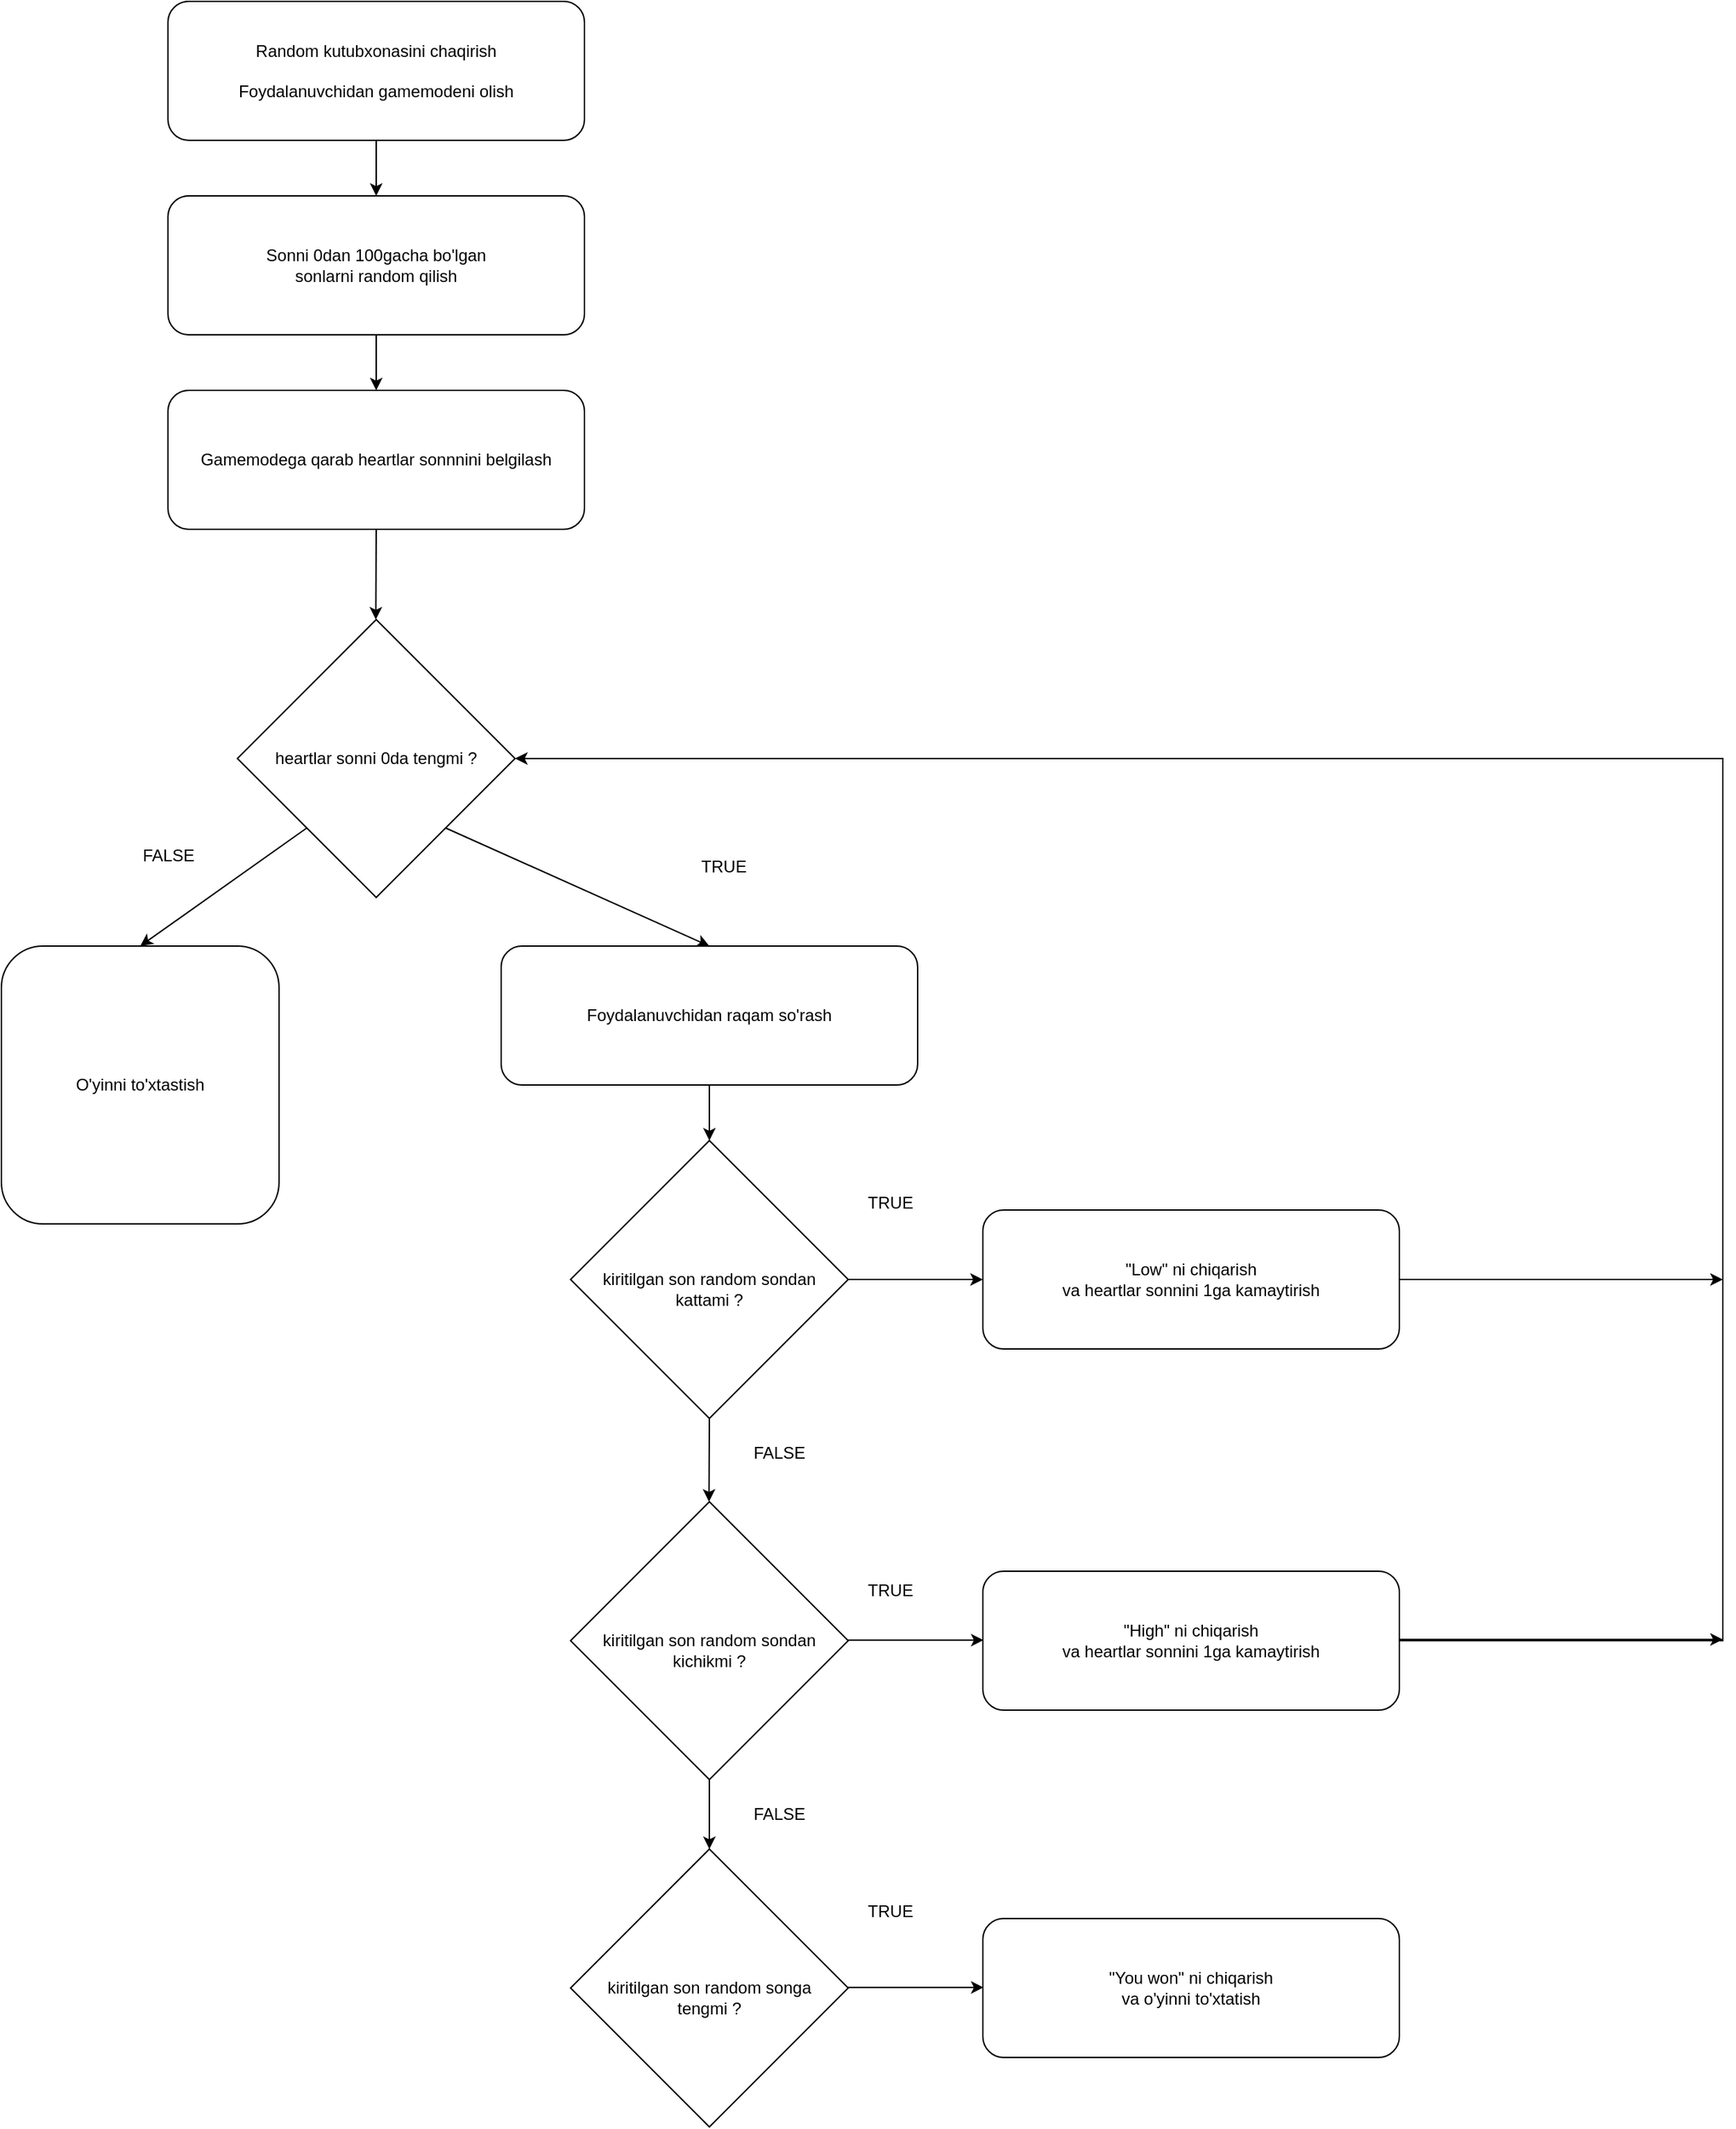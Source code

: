 <mxfile version="23.1.5" type="github">
  <diagram id="C5RBs43oDa-KdzZeNtuy" name="Page-1">
    <mxGraphModel dx="1400" dy="707" grid="1" gridSize="10" guides="1" tooltips="1" connect="1" arrows="1" fold="1" page="1" pageScale="1" pageWidth="827" pageHeight="1169" math="0" shadow="0">
      <root>
        <mxCell id="WIyWlLk6GJQsqaUBKTNV-0" />
        <mxCell id="WIyWlLk6GJQsqaUBKTNV-1" parent="WIyWlLk6GJQsqaUBKTNV-0" />
        <mxCell id="MHU4kRLM9bzFtjRCCSRE-0" value="Random kutubxonasini chaqirish&lt;br&gt;&lt;br&gt;Foydalanuvchidan gamemodeni olish" style="rounded=1;whiteSpace=wrap;html=1;" parent="WIyWlLk6GJQsqaUBKTNV-1" vertex="1">
          <mxGeometry x="240" y="40" width="300" height="100" as="geometry" />
        </mxCell>
        <mxCell id="MHU4kRLM9bzFtjRCCSRE-1" value="Gamemodega qarab heartlar sonnnini belgilash" style="rounded=1;whiteSpace=wrap;html=1;" parent="WIyWlLk6GJQsqaUBKTNV-1" vertex="1">
          <mxGeometry x="240" y="320" width="300" height="100" as="geometry" />
        </mxCell>
        <mxCell id="MHU4kRLM9bzFtjRCCSRE-3" value="Sonni 0dan 100gacha bo&#39;lgan&lt;br&gt;sonlarni&amp;nbsp;random qilish" style="rounded=1;whiteSpace=wrap;html=1;" parent="WIyWlLk6GJQsqaUBKTNV-1" vertex="1">
          <mxGeometry x="240" y="180" width="300" height="100" as="geometry" />
        </mxCell>
        <mxCell id="MHU4kRLM9bzFtjRCCSRE-4" value="heartlar sonni 0da tengmi ?" style="rhombus;whiteSpace=wrap;html=1;" parent="WIyWlLk6GJQsqaUBKTNV-1" vertex="1">
          <mxGeometry x="290" y="485" width="200" height="200" as="geometry" />
        </mxCell>
        <mxCell id="AU5U2urCdwb4kxW75dGj-0" value="O&#39;yinni to&#39;xtastish" style="rounded=1;whiteSpace=wrap;html=1;" vertex="1" parent="WIyWlLk6GJQsqaUBKTNV-1">
          <mxGeometry x="120" y="720" width="200" height="200" as="geometry" />
        </mxCell>
        <mxCell id="AU5U2urCdwb4kxW75dGj-1" value="Foydalanuvchidan raqam so&#39;rash" style="rounded=1;whiteSpace=wrap;html=1;" vertex="1" parent="WIyWlLk6GJQsqaUBKTNV-1">
          <mxGeometry x="480" y="720" width="300" height="100" as="geometry" />
        </mxCell>
        <mxCell id="AU5U2urCdwb4kxW75dGj-4" value="&lt;br&gt;kiritilgan son random sondan&lt;br&gt;kattami ?" style="rhombus;whiteSpace=wrap;html=1;" vertex="1" parent="WIyWlLk6GJQsqaUBKTNV-1">
          <mxGeometry x="530" y="860" width="200" height="200" as="geometry" />
        </mxCell>
        <mxCell id="AU5U2urCdwb4kxW75dGj-5" value="&lt;br&gt;kiritilgan son random songa&lt;br&gt;tengmi ?" style="rhombus;whiteSpace=wrap;html=1;" vertex="1" parent="WIyWlLk6GJQsqaUBKTNV-1">
          <mxGeometry x="530" y="1370" width="200" height="200" as="geometry" />
        </mxCell>
        <mxCell id="AU5U2urCdwb4kxW75dGj-6" value="&lt;br&gt;kiritilgan son random sondan kichikmi ?" style="rhombus;whiteSpace=wrap;html=1;" vertex="1" parent="WIyWlLk6GJQsqaUBKTNV-1">
          <mxGeometry x="530" y="1120" width="200" height="200" as="geometry" />
        </mxCell>
        <mxCell id="AU5U2urCdwb4kxW75dGj-8" value="&quot;Low&quot; ni chiqarish&lt;br&gt;va heartlar sonnini 1ga kamaytirish" style="rounded=1;whiteSpace=wrap;html=1;" vertex="1" parent="WIyWlLk6GJQsqaUBKTNV-1">
          <mxGeometry x="827" y="910" width="300" height="100" as="geometry" />
        </mxCell>
        <mxCell id="AU5U2urCdwb4kxW75dGj-9" value="&quot;You won&quot; ni chiqarish&lt;br&gt;va o&#39;yinni to&#39;xtatish" style="rounded=1;whiteSpace=wrap;html=1;" vertex="1" parent="WIyWlLk6GJQsqaUBKTNV-1">
          <mxGeometry x="827" y="1420" width="300" height="100" as="geometry" />
        </mxCell>
        <mxCell id="AU5U2urCdwb4kxW75dGj-10" value="&quot;High&quot; ni chiqarish&lt;br&gt;va heartlar sonnini 1ga kamaytirish" style="rounded=1;whiteSpace=wrap;html=1;" vertex="1" parent="WIyWlLk6GJQsqaUBKTNV-1">
          <mxGeometry x="827" y="1170" width="300" height="100" as="geometry" />
        </mxCell>
        <mxCell id="AU5U2urCdwb4kxW75dGj-11" value="" style="endArrow=classic;html=1;rounded=0;exitX=0.5;exitY=1;exitDx=0;exitDy=0;entryX=0.5;entryY=0;entryDx=0;entryDy=0;" edge="1" parent="WIyWlLk6GJQsqaUBKTNV-1" source="MHU4kRLM9bzFtjRCCSRE-0" target="MHU4kRLM9bzFtjRCCSRE-3">
          <mxGeometry width="50" height="50" relative="1" as="geometry">
            <mxPoint x="430" y="350" as="sourcePoint" />
            <mxPoint x="480" y="300" as="targetPoint" />
          </mxGeometry>
        </mxCell>
        <mxCell id="AU5U2urCdwb4kxW75dGj-12" value="" style="endArrow=classic;html=1;rounded=0;entryX=0.5;entryY=0;entryDx=0;entryDy=0;" edge="1" parent="WIyWlLk6GJQsqaUBKTNV-1" target="MHU4kRLM9bzFtjRCCSRE-1">
          <mxGeometry width="50" height="50" relative="1" as="geometry">
            <mxPoint x="390" y="280" as="sourcePoint" />
            <mxPoint x="400" y="190" as="targetPoint" />
          </mxGeometry>
        </mxCell>
        <mxCell id="AU5U2urCdwb4kxW75dGj-13" value="" style="endArrow=classic;html=1;rounded=0;entryX=0.5;entryY=0;entryDx=0;entryDy=0;exitX=0.5;exitY=1;exitDx=0;exitDy=0;" edge="1" parent="WIyWlLk6GJQsqaUBKTNV-1" source="MHU4kRLM9bzFtjRCCSRE-1">
          <mxGeometry width="50" height="50" relative="1" as="geometry">
            <mxPoint x="389.71" y="445" as="sourcePoint" />
            <mxPoint x="389.71" y="485" as="targetPoint" />
          </mxGeometry>
        </mxCell>
        <mxCell id="AU5U2urCdwb4kxW75dGj-14" value="" style="endArrow=classic;html=1;rounded=0;entryX=0.5;entryY=0;entryDx=0;entryDy=0;exitX=0;exitY=1;exitDx=0;exitDy=0;" edge="1" parent="WIyWlLk6GJQsqaUBKTNV-1" source="MHU4kRLM9bzFtjRCCSRE-4" target="AU5U2urCdwb4kxW75dGj-0">
          <mxGeometry width="50" height="50" relative="1" as="geometry">
            <mxPoint x="200.29" y="655" as="sourcePoint" />
            <mxPoint x="200.0" y="720" as="targetPoint" />
          </mxGeometry>
        </mxCell>
        <mxCell id="AU5U2urCdwb4kxW75dGj-15" value="" style="endArrow=classic;html=1;rounded=0;entryX=0.5;entryY=0;entryDx=0;entryDy=0;exitX=1;exitY=1;exitDx=0;exitDy=0;" edge="1" parent="WIyWlLk6GJQsqaUBKTNV-1" source="MHU4kRLM9bzFtjRCCSRE-4" target="AU5U2urCdwb4kxW75dGj-1">
          <mxGeometry width="50" height="50" relative="1" as="geometry">
            <mxPoint x="520" y="630" as="sourcePoint" />
            <mxPoint x="590" y="695" as="targetPoint" />
          </mxGeometry>
        </mxCell>
        <mxCell id="AU5U2urCdwb4kxW75dGj-16" value="" style="endArrow=classic;html=1;rounded=0;exitX=0.5;exitY=1;exitDx=0;exitDy=0;" edge="1" parent="WIyWlLk6GJQsqaUBKTNV-1">
          <mxGeometry width="50" height="50" relative="1" as="geometry">
            <mxPoint x="630" y="820" as="sourcePoint" />
            <mxPoint x="630" y="860" as="targetPoint" />
          </mxGeometry>
        </mxCell>
        <mxCell id="AU5U2urCdwb4kxW75dGj-17" value="" style="endArrow=classic;html=1;rounded=0;exitX=0.5;exitY=1;exitDx=0;exitDy=0;" edge="1" parent="WIyWlLk6GJQsqaUBKTNV-1" source="AU5U2urCdwb4kxW75dGj-4">
          <mxGeometry width="50" height="50" relative="1" as="geometry">
            <mxPoint x="629.71" y="1080" as="sourcePoint" />
            <mxPoint x="629.71" y="1120" as="targetPoint" />
          </mxGeometry>
        </mxCell>
        <mxCell id="AU5U2urCdwb4kxW75dGj-18" value="" style="endArrow=classic;html=1;rounded=0;exitX=0.5;exitY=1;exitDx=0;exitDy=0;" edge="1" parent="WIyWlLk6GJQsqaUBKTNV-1">
          <mxGeometry width="50" height="50" relative="1" as="geometry">
            <mxPoint x="630" y="1320" as="sourcePoint" />
            <mxPoint x="630" y="1370" as="targetPoint" />
          </mxGeometry>
        </mxCell>
        <mxCell id="AU5U2urCdwb4kxW75dGj-21" value="" style="endArrow=classic;html=1;rounded=0;exitX=0.5;exitY=1;exitDx=0;exitDy=0;entryX=0;entryY=0.5;entryDx=0;entryDy=0;" edge="1" parent="WIyWlLk6GJQsqaUBKTNV-1" target="AU5U2urCdwb4kxW75dGj-8">
          <mxGeometry width="50" height="50" relative="1" as="geometry">
            <mxPoint x="729.49" y="960" as="sourcePoint" />
            <mxPoint x="729.2" y="1020" as="targetPoint" />
          </mxGeometry>
        </mxCell>
        <mxCell id="AU5U2urCdwb4kxW75dGj-22" value="" style="endArrow=classic;html=1;rounded=0;exitX=0.5;exitY=1;exitDx=0;exitDy=0;entryX=0;entryY=0.5;entryDx=0;entryDy=0;" edge="1" parent="WIyWlLk6GJQsqaUBKTNV-1">
          <mxGeometry width="50" height="50" relative="1" as="geometry">
            <mxPoint x="730" y="1219.6" as="sourcePoint" />
            <mxPoint x="827.51" y="1219.6" as="targetPoint" />
          </mxGeometry>
        </mxCell>
        <mxCell id="AU5U2urCdwb4kxW75dGj-23" value="" style="endArrow=classic;html=1;rounded=0;exitX=0.5;exitY=1;exitDx=0;exitDy=0;entryX=0;entryY=0.5;entryDx=0;entryDy=0;" edge="1" parent="WIyWlLk6GJQsqaUBKTNV-1">
          <mxGeometry width="50" height="50" relative="1" as="geometry">
            <mxPoint x="730" y="1469.6" as="sourcePoint" />
            <mxPoint x="827.51" y="1469.6" as="targetPoint" />
          </mxGeometry>
        </mxCell>
        <mxCell id="AU5U2urCdwb4kxW75dGj-24" value="" style="endArrow=classic;html=1;rounded=0;entryX=1;entryY=0.5;entryDx=0;entryDy=0;exitX=1;exitY=0.5;exitDx=0;exitDy=0;" edge="1" parent="WIyWlLk6GJQsqaUBKTNV-1" source="AU5U2urCdwb4kxW75dGj-10" target="MHU4kRLM9bzFtjRCCSRE-4">
          <mxGeometry width="50" height="50" relative="1" as="geometry">
            <mxPoint x="1127" y="1210" as="sourcePoint" />
            <mxPoint x="1317" y="1295" as="targetPoint" />
            <Array as="points">
              <mxPoint x="1360" y="1220" />
              <mxPoint x="1360" y="585" />
            </Array>
          </mxGeometry>
        </mxCell>
        <mxCell id="AU5U2urCdwb4kxW75dGj-25" value="" style="endArrow=classic;html=1;rounded=0;exitX=1;exitY=0.5;exitDx=0;exitDy=0;" edge="1" parent="WIyWlLk6GJQsqaUBKTNV-1" source="AU5U2urCdwb4kxW75dGj-8">
          <mxGeometry width="50" height="50" relative="1" as="geometry">
            <mxPoint x="1190" y="990" as="sourcePoint" />
            <mxPoint x="1360" y="960" as="targetPoint" />
          </mxGeometry>
        </mxCell>
        <mxCell id="AU5U2urCdwb4kxW75dGj-26" value="" style="endArrow=classic;html=1;rounded=0;exitX=1;exitY=0.5;exitDx=0;exitDy=0;" edge="1" parent="WIyWlLk6GJQsqaUBKTNV-1">
          <mxGeometry width="50" height="50" relative="1" as="geometry">
            <mxPoint x="1127" y="1219.17" as="sourcePoint" />
            <mxPoint x="1360" y="1219.17" as="targetPoint" />
          </mxGeometry>
        </mxCell>
        <mxCell id="AU5U2urCdwb4kxW75dGj-29" value="TRUE" style="text;html=1;align=center;verticalAlign=middle;resizable=0;points=[];autosize=1;strokeColor=none;fillColor=none;" vertex="1" parent="WIyWlLk6GJQsqaUBKTNV-1">
          <mxGeometry x="610" y="648" width="60" height="30" as="geometry" />
        </mxCell>
        <mxCell id="AU5U2urCdwb4kxW75dGj-30" value="FALSE" style="text;html=1;align=center;verticalAlign=middle;resizable=0;points=[];autosize=1;strokeColor=none;fillColor=none;" vertex="1" parent="WIyWlLk6GJQsqaUBKTNV-1">
          <mxGeometry x="210" y="640" width="60" height="30" as="geometry" />
        </mxCell>
        <mxCell id="AU5U2urCdwb4kxW75dGj-31" value="FALSE" style="text;html=1;align=center;verticalAlign=middle;resizable=0;points=[];autosize=1;strokeColor=none;fillColor=none;" vertex="1" parent="WIyWlLk6GJQsqaUBKTNV-1">
          <mxGeometry x="650" y="1070" width="60" height="30" as="geometry" />
        </mxCell>
        <mxCell id="AU5U2urCdwb4kxW75dGj-32" value="FALSE" style="text;html=1;align=center;verticalAlign=middle;resizable=0;points=[];autosize=1;strokeColor=none;fillColor=none;" vertex="1" parent="WIyWlLk6GJQsqaUBKTNV-1">
          <mxGeometry x="650" y="1330" width="60" height="30" as="geometry" />
        </mxCell>
        <mxCell id="AU5U2urCdwb4kxW75dGj-33" value="TRUE" style="text;html=1;align=center;verticalAlign=middle;resizable=0;points=[];autosize=1;strokeColor=none;fillColor=none;" vertex="1" parent="WIyWlLk6GJQsqaUBKTNV-1">
          <mxGeometry x="730" y="890" width="60" height="30" as="geometry" />
        </mxCell>
        <mxCell id="AU5U2urCdwb4kxW75dGj-34" value="TRUE" style="text;html=1;align=center;verticalAlign=middle;resizable=0;points=[];autosize=1;strokeColor=none;fillColor=none;" vertex="1" parent="WIyWlLk6GJQsqaUBKTNV-1">
          <mxGeometry x="730" y="1169" width="60" height="30" as="geometry" />
        </mxCell>
        <mxCell id="AU5U2urCdwb4kxW75dGj-35" value="TRUE" style="text;html=1;align=center;verticalAlign=middle;resizable=0;points=[];autosize=1;strokeColor=none;fillColor=none;" vertex="1" parent="WIyWlLk6GJQsqaUBKTNV-1">
          <mxGeometry x="730" y="1400" width="60" height="30" as="geometry" />
        </mxCell>
      </root>
    </mxGraphModel>
  </diagram>
</mxfile>
